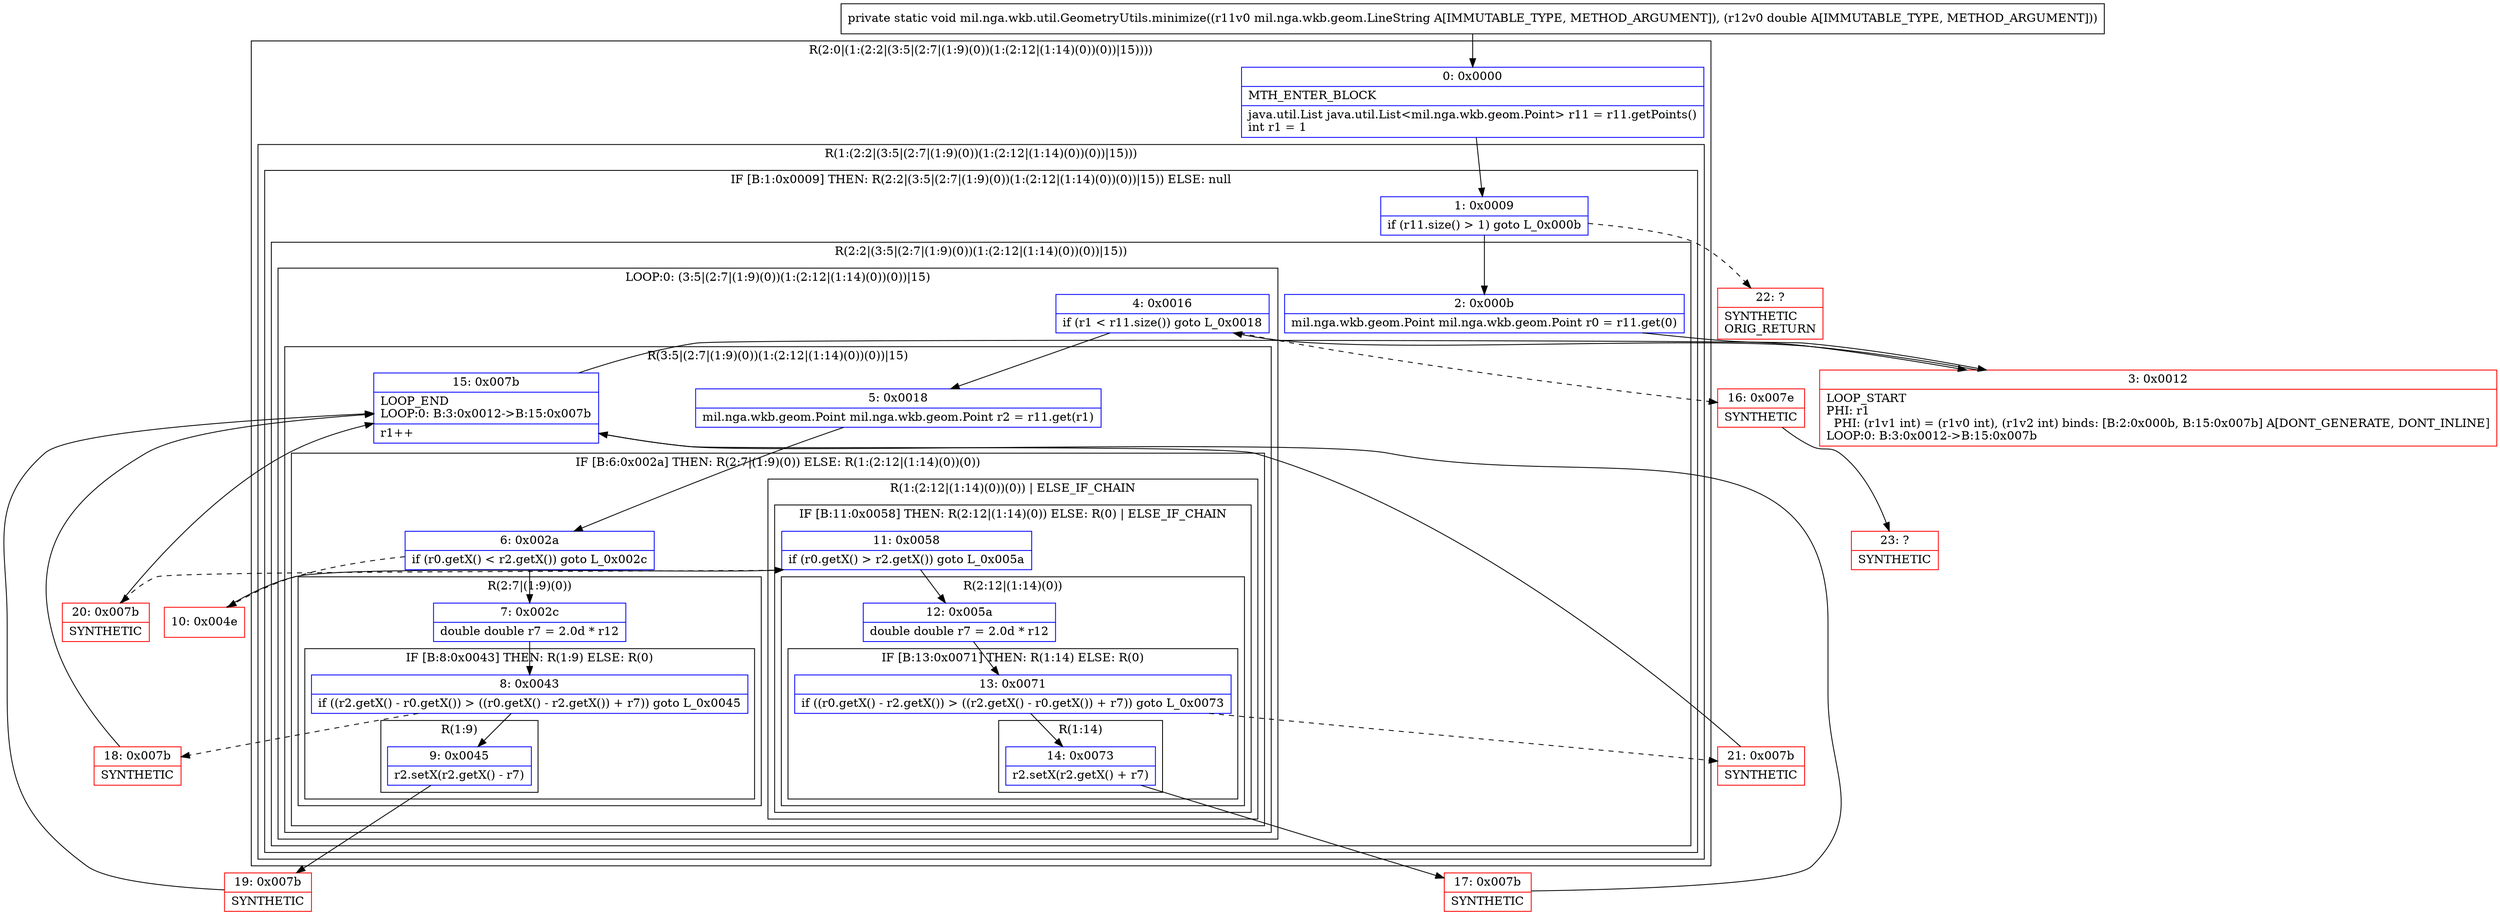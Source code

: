 digraph "CFG formil.nga.wkb.util.GeometryUtils.minimize(Lmil\/nga\/wkb\/geom\/LineString;D)V" {
subgraph cluster_Region_1045269105 {
label = "R(2:0|(1:(2:2|(3:5|(2:7|(1:9)(0))(1:(2:12|(1:14)(0))(0))|15))))";
node [shape=record,color=blue];
Node_0 [shape=record,label="{0\:\ 0x0000|MTH_ENTER_BLOCK\l|java.util.List java.util.List\<mil.nga.wkb.geom.Point\> r11 = r11.getPoints()\lint r1 = 1\l}"];
subgraph cluster_Region_846413010 {
label = "R(1:(2:2|(3:5|(2:7|(1:9)(0))(1:(2:12|(1:14)(0))(0))|15)))";
node [shape=record,color=blue];
subgraph cluster_IfRegion_109400292 {
label = "IF [B:1:0x0009] THEN: R(2:2|(3:5|(2:7|(1:9)(0))(1:(2:12|(1:14)(0))(0))|15)) ELSE: null";
node [shape=record,color=blue];
Node_1 [shape=record,label="{1\:\ 0x0009|if (r11.size() \> 1) goto L_0x000b\l}"];
subgraph cluster_Region_1371767596 {
label = "R(2:2|(3:5|(2:7|(1:9)(0))(1:(2:12|(1:14)(0))(0))|15))";
node [shape=record,color=blue];
Node_2 [shape=record,label="{2\:\ 0x000b|mil.nga.wkb.geom.Point mil.nga.wkb.geom.Point r0 = r11.get(0)\l}"];
subgraph cluster_LoopRegion_1340096323 {
label = "LOOP:0: (3:5|(2:7|(1:9)(0))(1:(2:12|(1:14)(0))(0))|15)";
node [shape=record,color=blue];
Node_4 [shape=record,label="{4\:\ 0x0016|if (r1 \< r11.size()) goto L_0x0018\l}"];
subgraph cluster_Region_497826508 {
label = "R(3:5|(2:7|(1:9)(0))(1:(2:12|(1:14)(0))(0))|15)";
node [shape=record,color=blue];
Node_5 [shape=record,label="{5\:\ 0x0018|mil.nga.wkb.geom.Point mil.nga.wkb.geom.Point r2 = r11.get(r1)\l}"];
subgraph cluster_IfRegion_822238189 {
label = "IF [B:6:0x002a] THEN: R(2:7|(1:9)(0)) ELSE: R(1:(2:12|(1:14)(0))(0))";
node [shape=record,color=blue];
Node_6 [shape=record,label="{6\:\ 0x002a|if (r0.getX() \< r2.getX()) goto L_0x002c\l}"];
subgraph cluster_Region_2007411436 {
label = "R(2:7|(1:9)(0))";
node [shape=record,color=blue];
Node_7 [shape=record,label="{7\:\ 0x002c|double double r7 = 2.0d * r12\l}"];
subgraph cluster_IfRegion_2090165250 {
label = "IF [B:8:0x0043] THEN: R(1:9) ELSE: R(0)";
node [shape=record,color=blue];
Node_8 [shape=record,label="{8\:\ 0x0043|if ((r2.getX() \- r0.getX()) \> ((r0.getX() \- r2.getX()) + r7)) goto L_0x0045\l}"];
subgraph cluster_Region_1832486700 {
label = "R(1:9)";
node [shape=record,color=blue];
Node_9 [shape=record,label="{9\:\ 0x0045|r2.setX(r2.getX() \- r7)\l}"];
}
subgraph cluster_Region_2096105685 {
label = "R(0)";
node [shape=record,color=blue];
}
}
}
subgraph cluster_Region_1568007548 {
label = "R(1:(2:12|(1:14)(0))(0)) | ELSE_IF_CHAIN\l";
node [shape=record,color=blue];
subgraph cluster_IfRegion_843142900 {
label = "IF [B:11:0x0058] THEN: R(2:12|(1:14)(0)) ELSE: R(0) | ELSE_IF_CHAIN\l";
node [shape=record,color=blue];
Node_11 [shape=record,label="{11\:\ 0x0058|if (r0.getX() \> r2.getX()) goto L_0x005a\l}"];
subgraph cluster_Region_34954420 {
label = "R(2:12|(1:14)(0))";
node [shape=record,color=blue];
Node_12 [shape=record,label="{12\:\ 0x005a|double double r7 = 2.0d * r12\l}"];
subgraph cluster_IfRegion_1321689130 {
label = "IF [B:13:0x0071] THEN: R(1:14) ELSE: R(0)";
node [shape=record,color=blue];
Node_13 [shape=record,label="{13\:\ 0x0071|if ((r0.getX() \- r2.getX()) \> ((r2.getX() \- r0.getX()) + r7)) goto L_0x0073\l}"];
subgraph cluster_Region_979061757 {
label = "R(1:14)";
node [shape=record,color=blue];
Node_14 [shape=record,label="{14\:\ 0x0073|r2.setX(r2.getX() + r7)\l}"];
}
subgraph cluster_Region_1196877492 {
label = "R(0)";
node [shape=record,color=blue];
}
}
}
subgraph cluster_Region_1818806048 {
label = "R(0)";
node [shape=record,color=blue];
}
}
}
}
Node_15 [shape=record,label="{15\:\ 0x007b|LOOP_END\lLOOP:0: B:3:0x0012\-\>B:15:0x007b\l|r1++\l}"];
}
}
}
}
}
}
Node_3 [shape=record,color=red,label="{3\:\ 0x0012|LOOP_START\lPHI: r1 \l  PHI: (r1v1 int) = (r1v0 int), (r1v2 int) binds: [B:2:0x000b, B:15:0x007b] A[DONT_GENERATE, DONT_INLINE]\lLOOP:0: B:3:0x0012\-\>B:15:0x007b\l}"];
Node_10 [shape=record,color=red,label="{10\:\ 0x004e}"];
Node_16 [shape=record,color=red,label="{16\:\ 0x007e|SYNTHETIC\l}"];
Node_17 [shape=record,color=red,label="{17\:\ 0x007b|SYNTHETIC\l}"];
Node_18 [shape=record,color=red,label="{18\:\ 0x007b|SYNTHETIC\l}"];
Node_19 [shape=record,color=red,label="{19\:\ 0x007b|SYNTHETIC\l}"];
Node_20 [shape=record,color=red,label="{20\:\ 0x007b|SYNTHETIC\l}"];
Node_21 [shape=record,color=red,label="{21\:\ 0x007b|SYNTHETIC\l}"];
Node_22 [shape=record,color=red,label="{22\:\ ?|SYNTHETIC\lORIG_RETURN\l}"];
Node_23 [shape=record,color=red,label="{23\:\ ?|SYNTHETIC\l}"];
MethodNode[shape=record,label="{private static void mil.nga.wkb.util.GeometryUtils.minimize((r11v0 mil.nga.wkb.geom.LineString A[IMMUTABLE_TYPE, METHOD_ARGUMENT]), (r12v0 double A[IMMUTABLE_TYPE, METHOD_ARGUMENT])) }"];
MethodNode -> Node_0;
Node_0 -> Node_1;
Node_1 -> Node_2;
Node_1 -> Node_22[style=dashed];
Node_2 -> Node_3;
Node_4 -> Node_5;
Node_4 -> Node_16[style=dashed];
Node_5 -> Node_6;
Node_6 -> Node_7;
Node_6 -> Node_10[style=dashed];
Node_7 -> Node_8;
Node_8 -> Node_9;
Node_8 -> Node_18[style=dashed];
Node_9 -> Node_19;
Node_11 -> Node_12;
Node_11 -> Node_20[style=dashed];
Node_12 -> Node_13;
Node_13 -> Node_14;
Node_13 -> Node_21[style=dashed];
Node_14 -> Node_17;
Node_15 -> Node_3;
Node_3 -> Node_4;
Node_10 -> Node_11;
Node_16 -> Node_23;
Node_17 -> Node_15;
Node_18 -> Node_15;
Node_19 -> Node_15;
Node_20 -> Node_15;
Node_21 -> Node_15;
}

